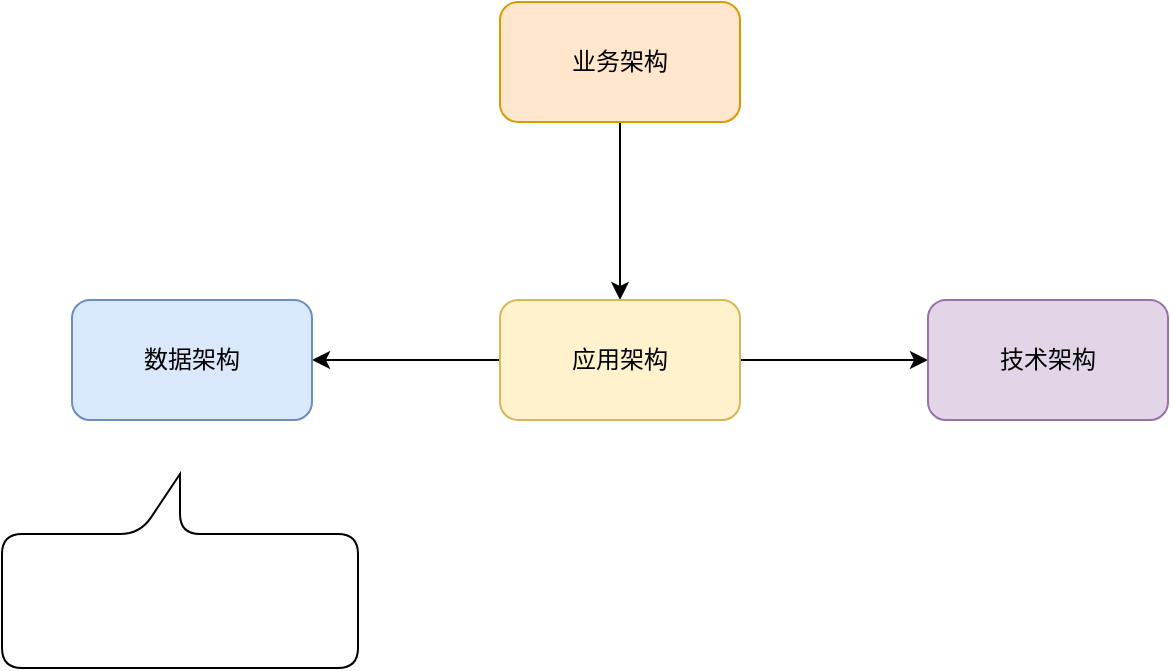 <mxfile version="24.0.4" type="device" pages="2">
  <diagram name="BATD架构标准" id="3vBorBV8pjvWqBJqD5R_">
    <mxGraphModel dx="1030" dy="564" grid="0" gridSize="10" guides="1" tooltips="1" connect="1" arrows="1" fold="1" page="1" pageScale="1" pageWidth="827" pageHeight="1169" math="0" shadow="0">
      <root>
        <mxCell id="0" />
        <mxCell id="1" parent="0" />
        <mxCell id="x9NXBi1BhdLSh1Hj1zMe-5" style="edgeStyle=orthogonalEdgeStyle;rounded=0;orthogonalLoop=1;jettySize=auto;html=1;exitX=0.5;exitY=1;exitDx=0;exitDy=0;entryX=0.5;entryY=0;entryDx=0;entryDy=0;" edge="1" parent="1" source="x9NXBi1BhdLSh1Hj1zMe-1" target="x9NXBi1BhdLSh1Hj1zMe-2">
          <mxGeometry relative="1" as="geometry" />
        </mxCell>
        <mxCell id="x9NXBi1BhdLSh1Hj1zMe-1" value="业务架构" style="rounded=1;whiteSpace=wrap;html=1;fillColor=#ffe6cc;strokeColor=#d79b00;" vertex="1" parent="1">
          <mxGeometry x="312" y="78" width="120" height="60" as="geometry" />
        </mxCell>
        <mxCell id="x9NXBi1BhdLSh1Hj1zMe-6" style="edgeStyle=orthogonalEdgeStyle;rounded=0;orthogonalLoop=1;jettySize=auto;html=1;exitX=1;exitY=0.5;exitDx=0;exitDy=0;" edge="1" parent="1" source="x9NXBi1BhdLSh1Hj1zMe-2" target="x9NXBi1BhdLSh1Hj1zMe-4">
          <mxGeometry relative="1" as="geometry" />
        </mxCell>
        <mxCell id="x9NXBi1BhdLSh1Hj1zMe-7" style="edgeStyle=orthogonalEdgeStyle;rounded=0;orthogonalLoop=1;jettySize=auto;html=1;exitX=0;exitY=0.5;exitDx=0;exitDy=0;entryX=1;entryY=0.5;entryDx=0;entryDy=0;" edge="1" parent="1" source="x9NXBi1BhdLSh1Hj1zMe-2" target="x9NXBi1BhdLSh1Hj1zMe-3">
          <mxGeometry relative="1" as="geometry" />
        </mxCell>
        <mxCell id="x9NXBi1BhdLSh1Hj1zMe-2" value="应用架构" style="rounded=1;whiteSpace=wrap;html=1;fillColor=#fff2cc;strokeColor=#d6b656;" vertex="1" parent="1">
          <mxGeometry x="312" y="227" width="120" height="60" as="geometry" />
        </mxCell>
        <mxCell id="x9NXBi1BhdLSh1Hj1zMe-3" value="数据架构" style="rounded=1;whiteSpace=wrap;html=1;fillColor=#dae8fc;strokeColor=#6c8ebf;" vertex="1" parent="1">
          <mxGeometry x="98" y="227" width="120" height="60" as="geometry" />
        </mxCell>
        <mxCell id="x9NXBi1BhdLSh1Hj1zMe-4" value="技术架构" style="rounded=1;whiteSpace=wrap;html=1;fillColor=#e1d5e7;strokeColor=#9673a6;" vertex="1" parent="1">
          <mxGeometry x="526" y="227" width="120" height="60" as="geometry" />
        </mxCell>
        <mxCell id="x9NXBi1BhdLSh1Hj1zMe-8" value="" style="shape=callout;whiteSpace=wrap;html=1;perimeter=calloutPerimeter;rounded=1;direction=west;" vertex="1" parent="1">
          <mxGeometry x="63" y="314" width="178" height="97" as="geometry" />
        </mxCell>
      </root>
    </mxGraphModel>
  </diagram>
  <diagram id="8a3N1h_bc0h0s-Ex9IgP" name="B 业务架构图">
    <mxGraphModel dx="1177" dy="645" grid="0" gridSize="10" guides="1" tooltips="1" connect="1" arrows="1" fold="1" page="1" pageScale="1" pageWidth="827" pageHeight="1169" math="0" shadow="0">
      <root>
        <mxCell id="0" />
        <mxCell id="1" parent="0" />
        <mxCell id="tYGH4hpRMXdYx0P0cHHM-28" value="" style="group" vertex="1" connectable="0" parent="1">
          <mxGeometry x="55" y="32" width="724" height="578" as="geometry" />
        </mxCell>
        <mxCell id="tYGH4hpRMXdYx0P0cHHM-2" value="业务架构图" style="rounded=0;whiteSpace=wrap;html=1;dashed=1;strokeWidth=1;strokeColor=#000000;fillColor=none;verticalAlign=top;fontSize=16;fontStyle=0" vertex="1" parent="tYGH4hpRMXdYx0P0cHHM-28">
          <mxGeometry width="724" height="578" as="geometry" />
        </mxCell>
        <mxCell id="tYGH4hpRMXdYx0P0cHHM-1" value="公共能力层" style="rounded=0;whiteSpace=wrap;html=1;fillColor=#e1d5e7;strokeColor=#9673a6;" vertex="1" parent="tYGH4hpRMXdYx0P0cHHM-28">
          <mxGeometry x="21" y="395" width="86" height="60" as="geometry" />
        </mxCell>
        <mxCell id="tYGH4hpRMXdYx0P0cHHM-3" value="业务应用层" style="rounded=0;whiteSpace=wrap;html=1;fillColor=#dae8fc;strokeColor=#6c8ebf;" vertex="1" parent="tYGH4hpRMXdYx0P0cHHM-28">
          <mxGeometry x="21" y="147" width="86" height="210" as="geometry" />
        </mxCell>
        <mxCell id="tYGH4hpRMXdYx0P0cHHM-4" value="用户展示层" style="rounded=0;whiteSpace=wrap;html=1;fillColor=#d5e8d4;strokeColor=#82b366;" vertex="1" parent="tYGH4hpRMXdYx0P0cHHM-28">
          <mxGeometry x="21" y="49" width="86" height="60" as="geometry" />
        </mxCell>
        <mxCell id="tYGH4hpRMXdYx0P0cHHM-5" value="基础设施层" style="rounded=0;whiteSpace=wrap;html=1;fillColor=#f8cecc;strokeColor=#b85450;" vertex="1" parent="tYGH4hpRMXdYx0P0cHHM-28">
          <mxGeometry x="21" y="491.5" width="86" height="60" as="geometry" />
        </mxCell>
        <mxCell id="tYGH4hpRMXdYx0P0cHHM-6" value="" style="rounded=0;whiteSpace=wrap;html=1;fillColor=#f8cecc;strokeColor=#b85450;" vertex="1" parent="tYGH4hpRMXdYx0P0cHHM-28">
          <mxGeometry x="125" y="492" width="466" height="60" as="geometry" />
        </mxCell>
        <mxCell id="tYGH4hpRMXdYx0P0cHHM-8" value="PaaS" style="rounded=0;whiteSpace=wrap;html=1;fillColor=#f5f5f5;strokeColor=#666666;fontColor=#333333;" vertex="1" parent="tYGH4hpRMXdYx0P0cHHM-28">
          <mxGeometry x="618" y="147.5" width="86" height="307.5" as="geometry" />
        </mxCell>
        <mxCell id="tYGH4hpRMXdYx0P0cHHM-9" value="SaaS" style="rounded=0;whiteSpace=wrap;html=1;fillColor=#f5f5f5;strokeColor=#666666;fontColor=#333333;" vertex="1" parent="tYGH4hpRMXdYx0P0cHHM-28">
          <mxGeometry x="618" y="49.5" width="86" height="60" as="geometry" />
        </mxCell>
        <mxCell id="tYGH4hpRMXdYx0P0cHHM-10" value="IaaS" style="rounded=0;whiteSpace=wrap;html=1;fillColor=#f5f5f5;strokeColor=#666666;fontColor=#333333;" vertex="1" parent="tYGH4hpRMXdYx0P0cHHM-28">
          <mxGeometry x="618" y="492" width="86" height="60" as="geometry" />
        </mxCell>
        <mxCell id="tYGH4hpRMXdYx0P0cHHM-11" value="" style="rounded=0;whiteSpace=wrap;html=1;fillColor=#dae8fc;strokeColor=#6c8ebf;" vertex="1" parent="tYGH4hpRMXdYx0P0cHHM-28">
          <mxGeometry x="126" y="147" width="464" height="210" as="geometry" />
        </mxCell>
        <mxCell id="tYGH4hpRMXdYx0P0cHHM-12" value="" style="rounded=0;whiteSpace=wrap;html=1;fillColor=#d5e8d4;strokeColor=#82b366;" vertex="1" parent="tYGH4hpRMXdYx0P0cHHM-28">
          <mxGeometry x="125" y="49" width="466" height="60" as="geometry" />
        </mxCell>
        <mxCell id="tYGH4hpRMXdYx0P0cHHM-13" value="数据库" style="rounded=1;whiteSpace=wrap;html=1;" vertex="1" parent="tYGH4hpRMXdYx0P0cHHM-28">
          <mxGeometry x="146" y="504" width="88" height="36" as="geometry" />
        </mxCell>
        <mxCell id="tYGH4hpRMXdYx0P0cHHM-14" value="网络" style="rounded=1;whiteSpace=wrap;html=1;" vertex="1" parent="tYGH4hpRMXdYx0P0cHHM-28">
          <mxGeometry x="258" y="504" width="88" height="36" as="geometry" />
        </mxCell>
        <mxCell id="tYGH4hpRMXdYx0P0cHHM-15" value="域名" style="rounded=1;whiteSpace=wrap;html=1;" vertex="1" parent="tYGH4hpRMXdYx0P0cHHM-28">
          <mxGeometry x="371" y="504" width="88" height="36" as="geometry" />
        </mxCell>
        <mxCell id="tYGH4hpRMXdYx0P0cHHM-16" value="OSS" style="rounded=1;whiteSpace=wrap;html=1;" vertex="1" parent="tYGH4hpRMXdYx0P0cHHM-28">
          <mxGeometry x="483" y="504" width="88" height="36" as="geometry" />
        </mxCell>
        <mxCell id="tYGH4hpRMXdYx0P0cHHM-17" value="" style="rounded=0;whiteSpace=wrap;html=1;fillColor=#e1d5e7;strokeColor=#9673a6;" vertex="1" parent="tYGH4hpRMXdYx0P0cHHM-28">
          <mxGeometry x="125" y="394" width="464" height="61" as="geometry" />
        </mxCell>
        <mxCell id="tYGH4hpRMXdYx0P0cHHM-18" value="消息服务" style="rounded=0;whiteSpace=wrap;html=1;" vertex="1" parent="tYGH4hpRMXdYx0P0cHHM-28">
          <mxGeometry x="146" y="408" width="80" height="33" as="geometry" />
        </mxCell>
        <mxCell id="tYGH4hpRMXdYx0P0cHHM-19" value="OpenAPI" style="rounded=0;whiteSpace=wrap;html=1;" vertex="1" parent="tYGH4hpRMXdYx0P0cHHM-28">
          <mxGeometry x="261" y="408" width="80" height="33" as="geometry" />
        </mxCell>
        <mxCell id="tYGH4hpRMXdYx0P0cHHM-20" value="日志服务" style="rounded=0;whiteSpace=wrap;html=1;" vertex="1" parent="tYGH4hpRMXdYx0P0cHHM-28">
          <mxGeometry x="376" y="408" width="80" height="33" as="geometry" />
        </mxCell>
        <mxCell id="tYGH4hpRMXdYx0P0cHHM-21" value="监控服务" style="rounded=0;whiteSpace=wrap;html=1;" vertex="1" parent="tYGH4hpRMXdYx0P0cHHM-28">
          <mxGeometry x="491" y="408" width="80" height="33" as="geometry" />
        </mxCell>
        <mxCell id="tYGH4hpRMXdYx0P0cHHM-22" value="APP" style="rounded=0;whiteSpace=wrap;html=1;" vertex="1" parent="tYGH4hpRMXdYx0P0cHHM-28">
          <mxGeometry x="184" y="62.5" width="80" height="33" as="geometry" />
        </mxCell>
        <mxCell id="tYGH4hpRMXdYx0P0cHHM-23" value="Web" style="rounded=0;whiteSpace=wrap;html=1;" vertex="1" parent="tYGH4hpRMXdYx0P0cHHM-28">
          <mxGeometry x="316" y="62.5" width="80" height="33" as="geometry" />
        </mxCell>
        <mxCell id="tYGH4hpRMXdYx0P0cHHM-24" value="Applet" style="rounded=0;whiteSpace=wrap;html=1;" vertex="1" parent="tYGH4hpRMXdYx0P0cHHM-28">
          <mxGeometry x="447" y="62.5" width="80" height="33" as="geometry" />
        </mxCell>
        <mxCell id="tYGH4hpRMXdYx0P0cHHM-25" value="认证中心" style="rounded=0;whiteSpace=wrap;html=1;fillColor=#fff2cc;strokeColor=#d6b656;" vertex="1" parent="tYGH4hpRMXdYx0P0cHHM-28">
          <mxGeometry x="150" y="174" width="120" height="160" as="geometry" />
        </mxCell>
        <mxCell id="tYGH4hpRMXdYx0P0cHHM-26" value="订单中心" style="rounded=0;whiteSpace=wrap;html=1;fillColor=#fff2cc;strokeColor=#d6b656;" vertex="1" parent="tYGH4hpRMXdYx0P0cHHM-28">
          <mxGeometry x="295" y="174" width="120" height="160" as="geometry" />
        </mxCell>
        <mxCell id="tYGH4hpRMXdYx0P0cHHM-27" value="会员中心" style="rounded=0;whiteSpace=wrap;html=1;fillColor=#fff2cc;strokeColor=#d6b656;" vertex="1" parent="tYGH4hpRMXdYx0P0cHHM-28">
          <mxGeometry x="440" y="174" width="120" height="160" as="geometry" />
        </mxCell>
      </root>
    </mxGraphModel>
  </diagram>
</mxfile>
